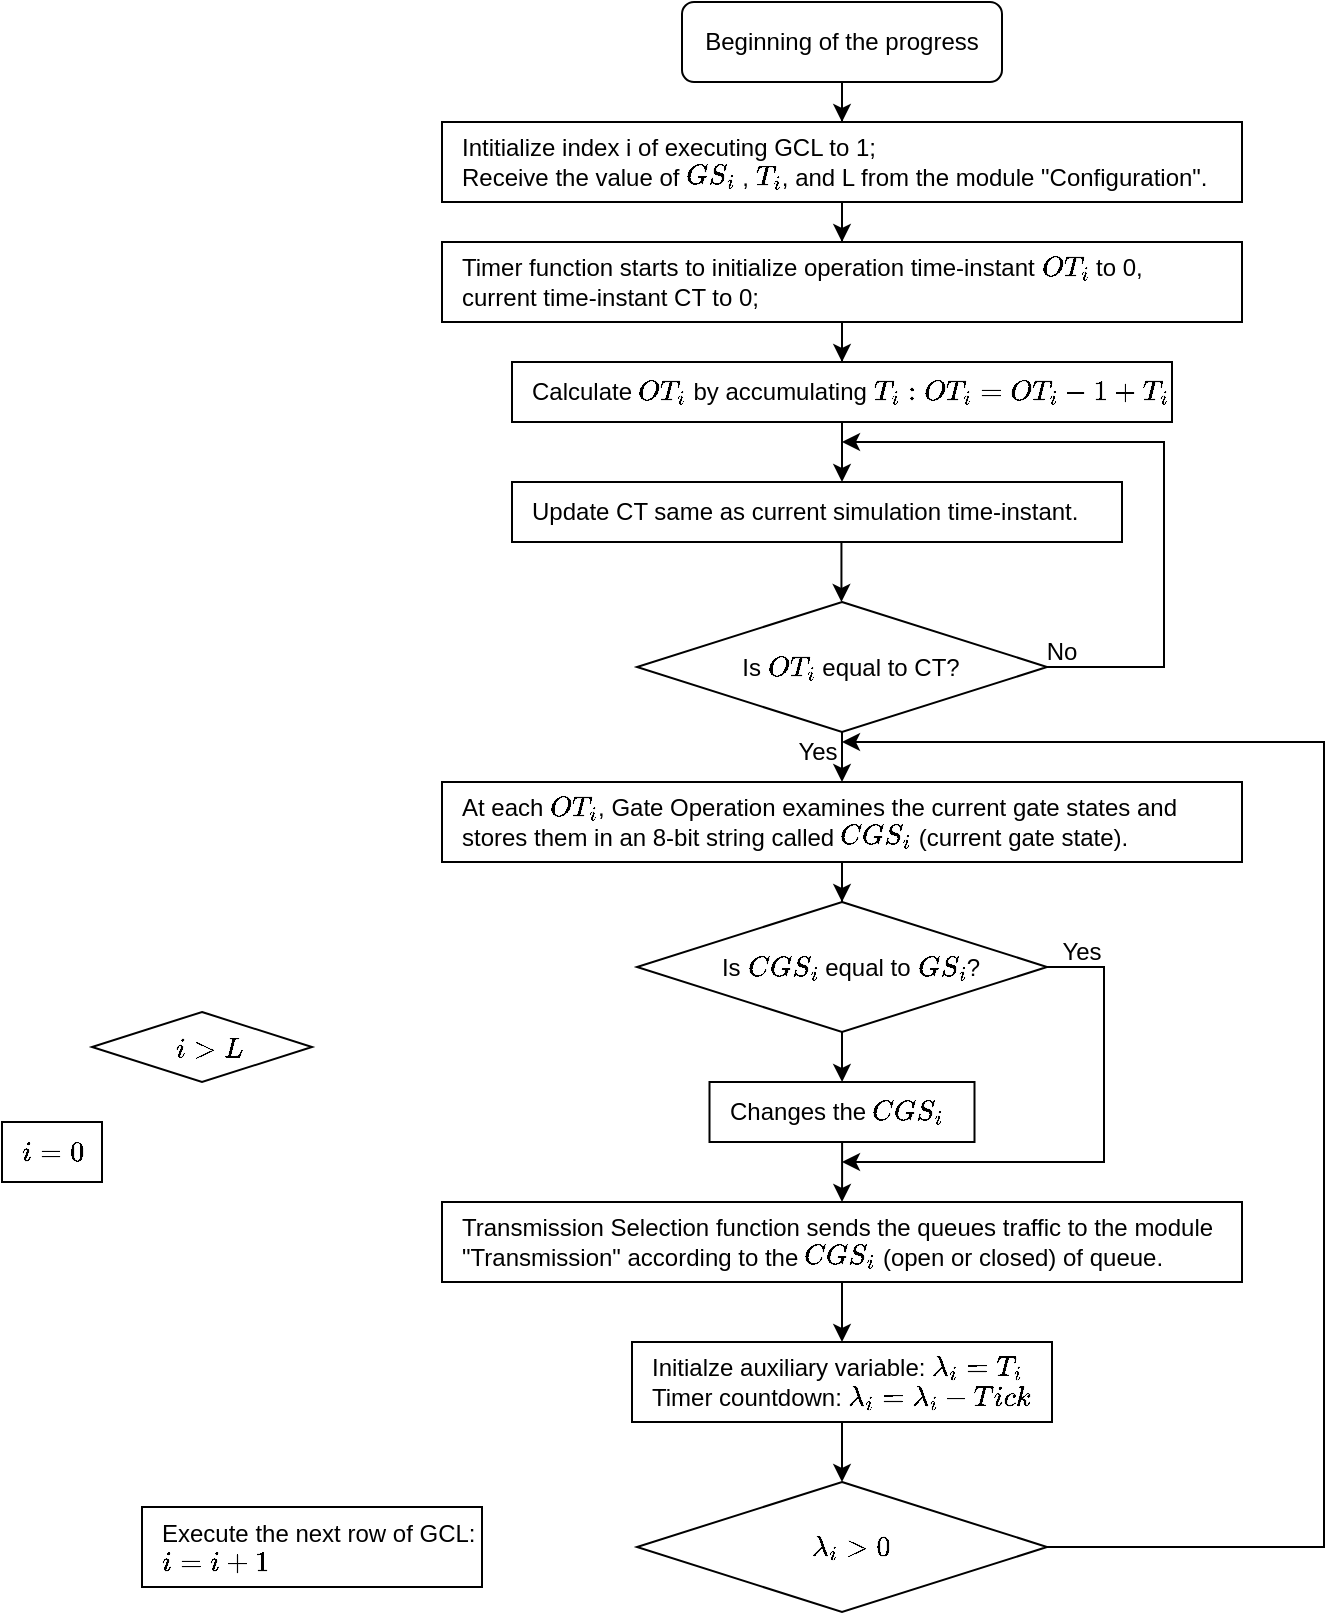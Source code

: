 <mxfile version="22.1.17" type="github">
  <diagram id="C5RBs43oDa-KdzZeNtuy" name="Page-1">
    <mxGraphModel dx="1152" dy="576" grid="1" gridSize="10" guides="1" tooltips="1" connect="1" arrows="1" fold="1" page="1" pageScale="1" pageWidth="827" pageHeight="1169" math="1" shadow="0">
      <root>
        <mxCell id="WIyWlLk6GJQsqaUBKTNV-0" />
        <mxCell id="WIyWlLk6GJQsqaUBKTNV-1" parent="WIyWlLk6GJQsqaUBKTNV-0" />
        <mxCell id="ViThs1E6ZkW2AHLPsCAg-5" style="edgeStyle=orthogonalEdgeStyle;rounded=0;orthogonalLoop=1;jettySize=auto;html=1;fontFamily=Helvetica;fontSize=12;fontColor=default;" edge="1" parent="WIyWlLk6GJQsqaUBKTNV-1" source="ViThs1E6ZkW2AHLPsCAg-0" target="ViThs1E6ZkW2AHLPsCAg-3">
          <mxGeometry relative="1" as="geometry" />
        </mxCell>
        <mxCell id="ViThs1E6ZkW2AHLPsCAg-0" value="Intitialize index i of executing GCL to 1;&lt;br&gt;Receive the value of \(GS_i\) , \(T_i\), and L from the module &quot;Configuration&quot;.&amp;nbsp;" style="rounded=0;whiteSpace=wrap;html=1;align=left;spacingLeft=8;verticalAlign=middle;spacingBottom=0;" vertex="1" parent="WIyWlLk6GJQsqaUBKTNV-1">
          <mxGeometry x="240" y="300" width="400" height="40" as="geometry" />
        </mxCell>
        <mxCell id="ViThs1E6ZkW2AHLPsCAg-4" style="edgeStyle=orthogonalEdgeStyle;rounded=0;orthogonalLoop=1;jettySize=auto;html=1;fontFamily=Helvetica;fontSize=12;fontColor=default;" edge="1" parent="WIyWlLk6GJQsqaUBKTNV-1" source="ViThs1E6ZkW2AHLPsCAg-1" target="ViThs1E6ZkW2AHLPsCAg-0">
          <mxGeometry relative="1" as="geometry" />
        </mxCell>
        <mxCell id="ViThs1E6ZkW2AHLPsCAg-1" value="Beginning of the progress" style="rounded=1;whiteSpace=wrap;html=1;" vertex="1" parent="WIyWlLk6GJQsqaUBKTNV-1">
          <mxGeometry x="360" y="240" width="160" height="40" as="geometry" />
        </mxCell>
        <mxCell id="ViThs1E6ZkW2AHLPsCAg-16" style="edgeStyle=orthogonalEdgeStyle;rounded=0;orthogonalLoop=1;jettySize=auto;html=1;fontFamily=Helvetica;fontSize=12;fontColor=default;" edge="1" parent="WIyWlLk6GJQsqaUBKTNV-1" source="ViThs1E6ZkW2AHLPsCAg-3" target="ViThs1E6ZkW2AHLPsCAg-10">
          <mxGeometry relative="1" as="geometry" />
        </mxCell>
        <mxCell id="ViThs1E6ZkW2AHLPsCAg-3" value="Timer function starts to initialize operation time-instant \(OT_i\) to 0,&lt;br&gt;current time-instant CT to 0;" style="rounded=0;whiteSpace=wrap;html=1;align=left;spacingLeft=8;verticalAlign=middle;spacingBottom=0;" vertex="1" parent="WIyWlLk6GJQsqaUBKTNV-1">
          <mxGeometry x="240" y="360" width="400" height="40" as="geometry" />
        </mxCell>
        <mxCell id="ViThs1E6ZkW2AHLPsCAg-10" value="Calculate \(OT_i\) by accumulating \(T_i: OT_i = OT_i-1 + T_i\)" style="whiteSpace=wrap;html=1;rounded=0;strokeColor=default;align=left;verticalAlign=middle;spacingLeft=8;spacingBottom=0;fontFamily=Helvetica;fontSize=12;fontColor=default;fillColor=default;" vertex="1" parent="WIyWlLk6GJQsqaUBKTNV-1">
          <mxGeometry x="275" y="420" width="330" height="30" as="geometry" />
        </mxCell>
        <mxCell id="ViThs1E6ZkW2AHLPsCAg-12" value="Update CT same as current simulation time-instant." style="whiteSpace=wrap;html=1;rounded=0;strokeColor=default;align=left;verticalAlign=middle;spacingLeft=8;spacingBottom=0;fontFamily=Helvetica;fontSize=12;fontColor=default;fillColor=default;" vertex="1" parent="WIyWlLk6GJQsqaUBKTNV-1">
          <mxGeometry x="275" y="480" width="305" height="30" as="geometry" />
        </mxCell>
        <mxCell id="ViThs1E6ZkW2AHLPsCAg-25" style="edgeStyle=orthogonalEdgeStyle;rounded=0;orthogonalLoop=1;jettySize=auto;html=1;fontFamily=Helvetica;fontSize=12;fontColor=default;" edge="1" parent="WIyWlLk6GJQsqaUBKTNV-1" source="ViThs1E6ZkW2AHLPsCAg-14" target="ViThs1E6ZkW2AHLPsCAg-15">
          <mxGeometry relative="1" as="geometry" />
        </mxCell>
        <mxCell id="ViThs1E6ZkW2AHLPsCAg-14" value="Is \(OT_i\) equal to CT?" style="rhombus;whiteSpace=wrap;html=1;rounded=0;strokeColor=default;align=center;verticalAlign=middle;spacingLeft=8;spacingBottom=0;fontFamily=Helvetica;fontSize=12;fontColor=default;fillColor=default;" vertex="1" parent="WIyWlLk6GJQsqaUBKTNV-1">
          <mxGeometry x="337.5" y="540" width="205" height="65" as="geometry" />
        </mxCell>
        <mxCell id="ViThs1E6ZkW2AHLPsCAg-28" style="edgeStyle=orthogonalEdgeStyle;rounded=0;orthogonalLoop=1;jettySize=auto;html=1;fontFamily=Helvetica;fontSize=12;fontColor=default;" edge="1" parent="WIyWlLk6GJQsqaUBKTNV-1" source="ViThs1E6ZkW2AHLPsCAg-15" target="ViThs1E6ZkW2AHLPsCAg-27">
          <mxGeometry relative="1" as="geometry" />
        </mxCell>
        <mxCell id="ViThs1E6ZkW2AHLPsCAg-15" value="At each \(OT_i\), Gate Operation examines the current gate states and&lt;br&gt;stores them in an 8-bit string called \(CGS_i\) (current gate state)." style="rounded=0;whiteSpace=wrap;html=1;align=left;spacingLeft=8;verticalAlign=middle;spacingBottom=0;" vertex="1" parent="WIyWlLk6GJQsqaUBKTNV-1">
          <mxGeometry x="240" y="630" width="400" height="40" as="geometry" />
        </mxCell>
        <mxCell id="ViThs1E6ZkW2AHLPsCAg-19" style="edgeStyle=orthogonalEdgeStyle;rounded=0;orthogonalLoop=1;jettySize=auto;html=1;entryX=0.541;entryY=0;entryDx=0;entryDy=0;entryPerimeter=0;fontFamily=Helvetica;fontSize=12;fontColor=default;" edge="1" parent="WIyWlLk6GJQsqaUBKTNV-1" source="ViThs1E6ZkW2AHLPsCAg-10" target="ViThs1E6ZkW2AHLPsCAg-12">
          <mxGeometry relative="1" as="geometry" />
        </mxCell>
        <mxCell id="ViThs1E6ZkW2AHLPsCAg-20" style="edgeStyle=orthogonalEdgeStyle;rounded=0;orthogonalLoop=1;jettySize=auto;html=1;entryX=0.541;entryY=0;entryDx=0;entryDy=0;entryPerimeter=0;fontFamily=Helvetica;fontSize=12;fontColor=default;" edge="1" parent="WIyWlLk6GJQsqaUBKTNV-1">
          <mxGeometry relative="1" as="geometry">
            <mxPoint x="439.72" y="510" as="sourcePoint" />
            <mxPoint x="439.72" y="540" as="targetPoint" />
          </mxGeometry>
        </mxCell>
        <mxCell id="ViThs1E6ZkW2AHLPsCAg-23" value="" style="endArrow=classic;html=1;rounded=0;fontFamily=Helvetica;fontSize=12;fontColor=default;edgeStyle=orthogonalEdgeStyle;exitX=1;exitY=0.5;exitDx=0;exitDy=0;" edge="1" parent="WIyWlLk6GJQsqaUBKTNV-1" source="ViThs1E6ZkW2AHLPsCAg-14">
          <mxGeometry width="50" height="50" relative="1" as="geometry">
            <mxPoint x="620" y="570" as="sourcePoint" />
            <mxPoint x="440" y="460" as="targetPoint" />
            <Array as="points">
              <mxPoint x="601" y="573" />
              <mxPoint x="601" y="460" />
            </Array>
          </mxGeometry>
        </mxCell>
        <mxCell id="ViThs1E6ZkW2AHLPsCAg-24" value="No" style="text;strokeColor=none;align=center;fillColor=none;html=1;verticalAlign=middle;whiteSpace=wrap;rounded=0;fontSize=12;fontFamily=Helvetica;fontColor=default;" vertex="1" parent="WIyWlLk6GJQsqaUBKTNV-1">
          <mxGeometry x="520" y="550" width="60" height="30" as="geometry" />
        </mxCell>
        <mxCell id="ViThs1E6ZkW2AHLPsCAg-26" value="Yes" style="text;strokeColor=none;align=center;fillColor=none;html=1;verticalAlign=middle;whiteSpace=wrap;rounded=0;fontSize=12;fontFamily=Helvetica;fontColor=default;" vertex="1" parent="WIyWlLk6GJQsqaUBKTNV-1">
          <mxGeometry x="397.5" y="600" width="60" height="30" as="geometry" />
        </mxCell>
        <mxCell id="ViThs1E6ZkW2AHLPsCAg-30" style="edgeStyle=orthogonalEdgeStyle;rounded=0;orthogonalLoop=1;jettySize=auto;html=1;fontFamily=Helvetica;fontSize=12;fontColor=default;" edge="1" parent="WIyWlLk6GJQsqaUBKTNV-1" source="ViThs1E6ZkW2AHLPsCAg-27" target="ViThs1E6ZkW2AHLPsCAg-29">
          <mxGeometry relative="1" as="geometry" />
        </mxCell>
        <mxCell id="ViThs1E6ZkW2AHLPsCAg-42" style="edgeStyle=orthogonalEdgeStyle;rounded=0;orthogonalLoop=1;jettySize=auto;html=1;fontFamily=Helvetica;fontSize=12;fontColor=default;" edge="1" parent="WIyWlLk6GJQsqaUBKTNV-1" source="ViThs1E6ZkW2AHLPsCAg-27">
          <mxGeometry relative="1" as="geometry">
            <mxPoint x="440" y="820" as="targetPoint" />
            <Array as="points">
              <mxPoint x="571" y="723" />
              <mxPoint x="571" y="820" />
              <mxPoint x="440" y="820" />
            </Array>
          </mxGeometry>
        </mxCell>
        <mxCell id="ViThs1E6ZkW2AHLPsCAg-27" value="Is \(CGS_i\) equal to \(GS_i\)?" style="rhombus;whiteSpace=wrap;html=1;rounded=0;strokeColor=default;align=center;verticalAlign=middle;spacingLeft=8;spacingBottom=0;fontFamily=Helvetica;fontSize=12;fontColor=default;fillColor=default;" vertex="1" parent="WIyWlLk6GJQsqaUBKTNV-1">
          <mxGeometry x="337.5" y="690" width="205" height="65" as="geometry" />
        </mxCell>
        <mxCell id="ViThs1E6ZkW2AHLPsCAg-38" style="edgeStyle=orthogonalEdgeStyle;rounded=0;orthogonalLoop=1;jettySize=auto;html=1;fontFamily=Helvetica;fontSize=12;fontColor=default;" edge="1" parent="WIyWlLk6GJQsqaUBKTNV-1" source="ViThs1E6ZkW2AHLPsCAg-29" target="ViThs1E6ZkW2AHLPsCAg-31">
          <mxGeometry relative="1" as="geometry" />
        </mxCell>
        <mxCell id="ViThs1E6ZkW2AHLPsCAg-29" value="Changes the \(CGS_i\)" style="whiteSpace=wrap;html=1;rounded=0;strokeColor=default;align=left;verticalAlign=middle;spacingLeft=8;spacingBottom=0;fontFamily=Helvetica;fontSize=12;fontColor=default;fillColor=default;" vertex="1" parent="WIyWlLk6GJQsqaUBKTNV-1">
          <mxGeometry x="373.75" y="780" width="132.5" height="30" as="geometry" />
        </mxCell>
        <mxCell id="ViThs1E6ZkW2AHLPsCAg-39" style="edgeStyle=orthogonalEdgeStyle;rounded=0;orthogonalLoop=1;jettySize=auto;html=1;fontFamily=Helvetica;fontSize=12;fontColor=default;" edge="1" parent="WIyWlLk6GJQsqaUBKTNV-1" source="ViThs1E6ZkW2AHLPsCAg-31" target="ViThs1E6ZkW2AHLPsCAg-32">
          <mxGeometry relative="1" as="geometry" />
        </mxCell>
        <mxCell id="ViThs1E6ZkW2AHLPsCAg-31" value="Transmission Selection function sends the queues traffic to the module&lt;br&gt;&quot;Transmission&quot; according to the \(CGS_i\) (open or closed) of queue." style="rounded=0;whiteSpace=wrap;html=1;align=left;spacingLeft=8;verticalAlign=middle;spacingBottom=0;" vertex="1" parent="WIyWlLk6GJQsqaUBKTNV-1">
          <mxGeometry x="240" y="840" width="400" height="40" as="geometry" />
        </mxCell>
        <mxCell id="ViThs1E6ZkW2AHLPsCAg-40" style="edgeStyle=orthogonalEdgeStyle;rounded=0;orthogonalLoop=1;jettySize=auto;html=1;fontFamily=Helvetica;fontSize=12;fontColor=default;" edge="1" parent="WIyWlLk6GJQsqaUBKTNV-1" source="ViThs1E6ZkW2AHLPsCAg-32" target="ViThs1E6ZkW2AHLPsCAg-34">
          <mxGeometry relative="1" as="geometry" />
        </mxCell>
        <mxCell id="ViThs1E6ZkW2AHLPsCAg-32" value="Initialze auxiliary variable: \(\lambda_i = T_i\)&lt;br&gt;Timer countdown: \(\lambda_i = \lambda_i - Tick\)" style="rounded=0;whiteSpace=wrap;html=1;align=left;spacingLeft=8;verticalAlign=middle;spacingBottom=0;" vertex="1" parent="WIyWlLk6GJQsqaUBKTNV-1">
          <mxGeometry x="335" y="910" width="210" height="40" as="geometry" />
        </mxCell>
        <mxCell id="ViThs1E6ZkW2AHLPsCAg-41" style="edgeStyle=orthogonalEdgeStyle;rounded=0;orthogonalLoop=1;jettySize=auto;html=1;fontFamily=Helvetica;fontSize=12;fontColor=default;" edge="1" parent="WIyWlLk6GJQsqaUBKTNV-1" source="ViThs1E6ZkW2AHLPsCAg-34">
          <mxGeometry relative="1" as="geometry">
            <mxPoint x="440" y="610" as="targetPoint" />
            <Array as="points">
              <mxPoint x="681" y="1013" />
              <mxPoint x="681" y="610" />
            </Array>
          </mxGeometry>
        </mxCell>
        <mxCell id="ViThs1E6ZkW2AHLPsCAg-34" value="\(\lambda_i &amp;gt; 0\)" style="rhombus;whiteSpace=wrap;html=1;rounded=0;strokeColor=default;align=center;verticalAlign=middle;spacingLeft=8;spacingBottom=0;fontFamily=Helvetica;fontSize=12;fontColor=default;fillColor=default;" vertex="1" parent="WIyWlLk6GJQsqaUBKTNV-1">
          <mxGeometry x="337.5" y="980" width="205" height="65" as="geometry" />
        </mxCell>
        <mxCell id="ViThs1E6ZkW2AHLPsCAg-35" value="Execute the next row of GCL:&lt;br&gt;\(i = i + 1\)" style="rounded=0;whiteSpace=wrap;html=1;align=left;spacingLeft=8;verticalAlign=middle;spacingBottom=0;" vertex="1" parent="WIyWlLk6GJQsqaUBKTNV-1">
          <mxGeometry x="90" y="992.5" width="170" height="40" as="geometry" />
        </mxCell>
        <mxCell id="ViThs1E6ZkW2AHLPsCAg-36" value="\(i = 0\)" style="rounded=0;whiteSpace=wrap;html=1;align=left;spacingLeft=8;verticalAlign=middle;spacingBottom=0;" vertex="1" parent="WIyWlLk6GJQsqaUBKTNV-1">
          <mxGeometry x="20" y="800" width="50" height="30" as="geometry" />
        </mxCell>
        <mxCell id="ViThs1E6ZkW2AHLPsCAg-37" value="\(i &amp;gt; L\)" style="rhombus;whiteSpace=wrap;html=1;rounded=0;strokeColor=default;align=center;verticalAlign=middle;spacingLeft=8;spacingBottom=0;fontFamily=Helvetica;fontSize=12;fontColor=default;fillColor=default;" vertex="1" parent="WIyWlLk6GJQsqaUBKTNV-1">
          <mxGeometry x="65" y="745" width="110" height="35" as="geometry" />
        </mxCell>
        <mxCell id="ViThs1E6ZkW2AHLPsCAg-43" value="Yes" style="text;strokeColor=none;align=center;fillColor=none;html=1;verticalAlign=middle;whiteSpace=wrap;rounded=0;fontSize=12;fontFamily=Helvetica;fontColor=default;" vertex="1" parent="WIyWlLk6GJQsqaUBKTNV-1">
          <mxGeometry x="530" y="700" width="60" height="30" as="geometry" />
        </mxCell>
      </root>
    </mxGraphModel>
  </diagram>
</mxfile>
